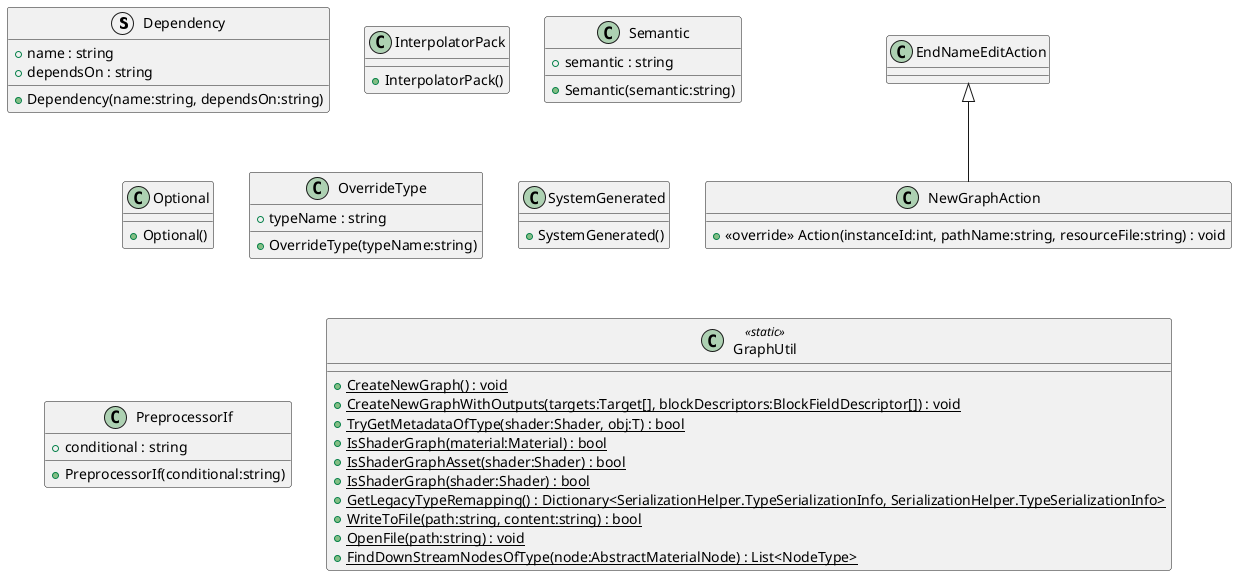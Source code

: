 @startuml
struct Dependency {
    + name : string
    + dependsOn : string
    + Dependency(name:string, dependsOn:string)
}
class InterpolatorPack {
    + InterpolatorPack()
}
class Semantic {
    + semantic : string
    + Semantic(semantic:string)
}
class Optional {
    + Optional()
}
class OverrideType {
    + typeName : string
    + OverrideType(typeName:string)
}
class SystemGenerated {
    + SystemGenerated()
}
class PreprocessorIf {
    + conditional : string
    + PreprocessorIf(conditional:string)
}
class NewGraphAction {
    + <<override>> Action(instanceId:int, pathName:string, resourceFile:string) : void
}
class GraphUtil <<static>> {
    + {static} CreateNewGraph() : void
    + {static} CreateNewGraphWithOutputs(targets:Target[], blockDescriptors:BlockFieldDescriptor[]) : void
    + {static} TryGetMetadataOfType(shader:Shader, obj:T) : bool
    + {static} IsShaderGraph(material:Material) : bool
    + {static} IsShaderGraphAsset(shader:Shader) : bool
    + {static} IsShaderGraph(shader:Shader) : bool
    + {static} GetLegacyTypeRemapping() : Dictionary<SerializationHelper.TypeSerializationInfo, SerializationHelper.TypeSerializationInfo>
    + {static} WriteToFile(path:string, content:string) : bool
    + {static} OpenFile(path:string) : void
    + {static} FindDownStreamNodesOfType(node:AbstractMaterialNode) : List<NodeType>
}
EndNameEditAction <|-- NewGraphAction
@enduml
